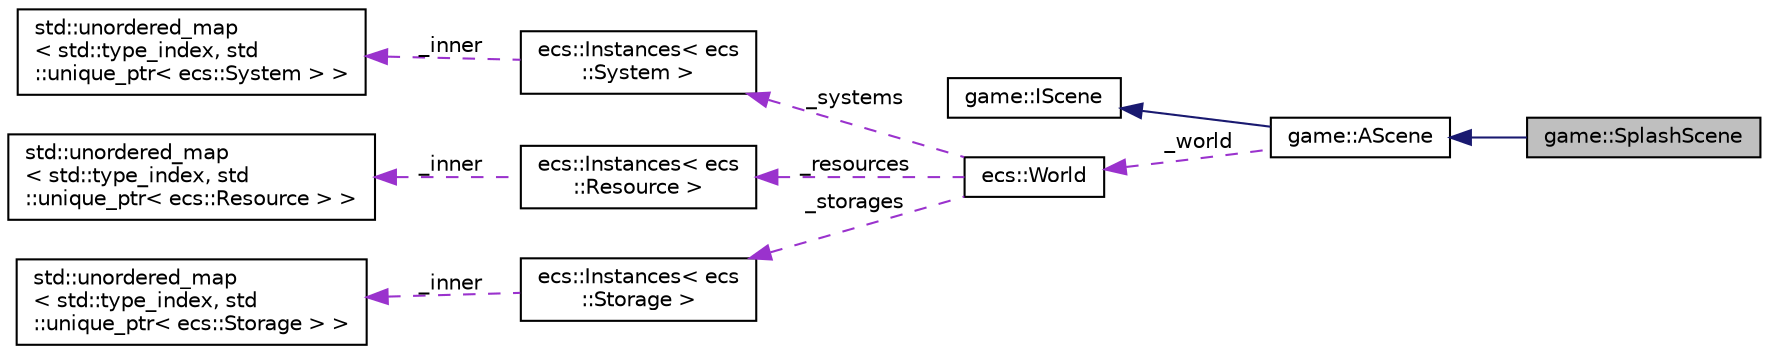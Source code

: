 digraph "game::SplashScene"
{
 // LATEX_PDF_SIZE
  edge [fontname="Helvetica",fontsize="10",labelfontname="Helvetica",labelfontsize="10"];
  node [fontname="Helvetica",fontsize="10",shape=record];
  rankdir="LR";
  Node1 [label="game::SplashScene",height=0.2,width=0.4,color="black", fillcolor="grey75", style="filled", fontcolor="black",tooltip=" "];
  Node2 -> Node1 [dir="back",color="midnightblue",fontsize="10",style="solid",fontname="Helvetica"];
  Node2 [label="game::AScene",height=0.2,width=0.4,color="black", fillcolor="white", style="filled",URL="$classgame_1_1_a_scene.html",tooltip=" "];
  Node3 -> Node2 [dir="back",color="midnightblue",fontsize="10",style="solid",fontname="Helvetica"];
  Node3 [label="game::IScene",height=0.2,width=0.4,color="black", fillcolor="white", style="filled",URL="$classgame_1_1_i_scene.html",tooltip=" "];
  Node4 -> Node2 [dir="back",color="darkorchid3",fontsize="10",style="dashed",label=" _world" ,fontname="Helvetica"];
  Node4 [label="ecs::World",height=0.2,width=0.4,color="black", fillcolor="white", style="filled",URL="$classecs_1_1_world.html",tooltip="Contains all entities and systems."];
  Node5 -> Node4 [dir="back",color="darkorchid3",fontsize="10",style="dashed",label=" _systems" ,fontname="Helvetica"];
  Node5 [label="ecs::Instances\< ecs\l::System \>",height=0.2,width=0.4,color="black", fillcolor="white", style="filled",URL="$classecs_1_1_instances.html",tooltip=" "];
  Node6 -> Node5 [dir="back",color="darkorchid3",fontsize="10",style="dashed",label=" _inner" ,fontname="Helvetica"];
  Node6 [label="std::unordered_map\l\< std::type_index, std\l::unique_ptr\< ecs::System \> \>",height=0.2,width=0.4,color="black", fillcolor="white", style="filled",URL="/home/runner/work/Bomberman-Global-Offensive/Bomberman-Global-Offensive/doc/external/cppreference-doxygen-web.tag.xml$cpp/container/unordered_map.html",tooltip=" "];
  Node7 -> Node4 [dir="back",color="darkorchid3",fontsize="10",style="dashed",label=" _resources" ,fontname="Helvetica"];
  Node7 [label="ecs::Instances\< ecs\l::Resource \>",height=0.2,width=0.4,color="black", fillcolor="white", style="filled",URL="$classecs_1_1_instances.html",tooltip=" "];
  Node8 -> Node7 [dir="back",color="darkorchid3",fontsize="10",style="dashed",label=" _inner" ,fontname="Helvetica"];
  Node8 [label="std::unordered_map\l\< std::type_index, std\l::unique_ptr\< ecs::Resource \> \>",height=0.2,width=0.4,color="black", fillcolor="white", style="filled",URL="/home/runner/work/Bomberman-Global-Offensive/Bomberman-Global-Offensive/doc/external/cppreference-doxygen-web.tag.xml$cpp/container/unordered_map.html",tooltip=" "];
  Node9 -> Node4 [dir="back",color="darkorchid3",fontsize="10",style="dashed",label=" _storages" ,fontname="Helvetica"];
  Node9 [label="ecs::Instances\< ecs\l::Storage \>",height=0.2,width=0.4,color="black", fillcolor="white", style="filled",URL="$classecs_1_1_instances.html",tooltip=" "];
  Node10 -> Node9 [dir="back",color="darkorchid3",fontsize="10",style="dashed",label=" _inner" ,fontname="Helvetica"];
  Node10 [label="std::unordered_map\l\< std::type_index, std\l::unique_ptr\< ecs::Storage \> \>",height=0.2,width=0.4,color="black", fillcolor="white", style="filled",URL="/home/runner/work/Bomberman-Global-Offensive/Bomberman-Global-Offensive/doc/external/cppreference-doxygen-web.tag.xml$cpp/container/unordered_map.html",tooltip=" "];
}
